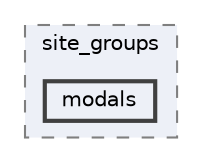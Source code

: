 digraph "resources/views/backend/site_super_admin/tenant_domain/site_groups/modals"
{
 // LATEX_PDF_SIZE
  bgcolor="transparent";
  edge [fontname=Helvetica,fontsize=10,labelfontname=Helvetica,labelfontsize=10];
  node [fontname=Helvetica,fontsize=10,shape=box,height=0.2,width=0.4];
  compound=true
  subgraph clusterdir_c94383e60d16c46a9f86c28f5ad446b2 {
    graph [ bgcolor="#edf0f7", pencolor="grey50", label="site_groups", fontname=Helvetica,fontsize=10 style="filled,dashed", URL="dir_c94383e60d16c46a9f86c28f5ad446b2.html",tooltip=""]
  dir_d1d144e617352a04cf0c1fddf666e7a0 [label="modals", fillcolor="#edf0f7", color="grey25", style="filled,bold", URL="dir_d1d144e617352a04cf0c1fddf666e7a0.html",tooltip=""];
  }
}
